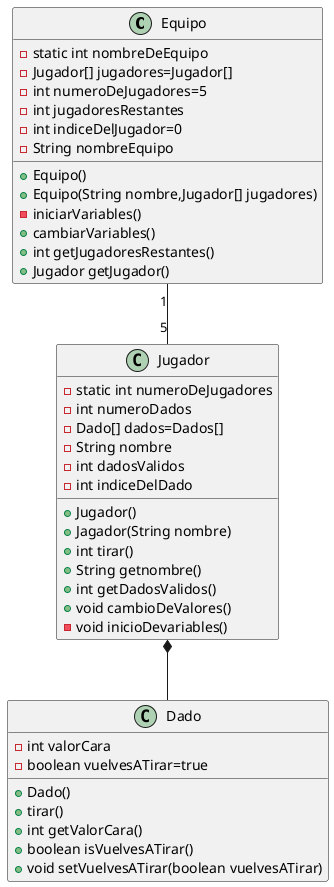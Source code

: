 @startuml
class Equipo{
    -static int nombreDeEquipo
    -Jugador[] jugadores=Jugador[]
    -int numeroDeJugadores=5
    -int jugadoresRestantes
    -int indiceDelJugador=0
    -String nombreEquipo
    +Equipo()
    +Equipo(String nombre,Jugador[] jugadores)
    -iniciarVariables()
    +cambiarVariables()
    +int getJugadoresRestantes()
    +Jugador getJugador()
}
class Jugador{
    -static int numeroDeJugadores
    -int numeroDados
    -Dado[] dados=Dados[]
    -String nombre
    -int dadosValidos
    -int indiceDelDado
    +Jugador()
    +Jagador(String nombre)
    +int tirar()
    +String getnombre()
    +int getDadosValidos()
    +void cambioDeValores()
    -void inicioDevariables()
}
class Dado{
    -int valorCara
    -boolean vuelvesATirar=true
    +Dado()
    +tirar()
    +int getValorCara()
    +boolean isVuelvesATirar()
    +void setVuelvesATirar(boolean vuelvesATirar)
}
Jugador *-- Dado
Equipo "1" -- "5" Jugador
@enduml
